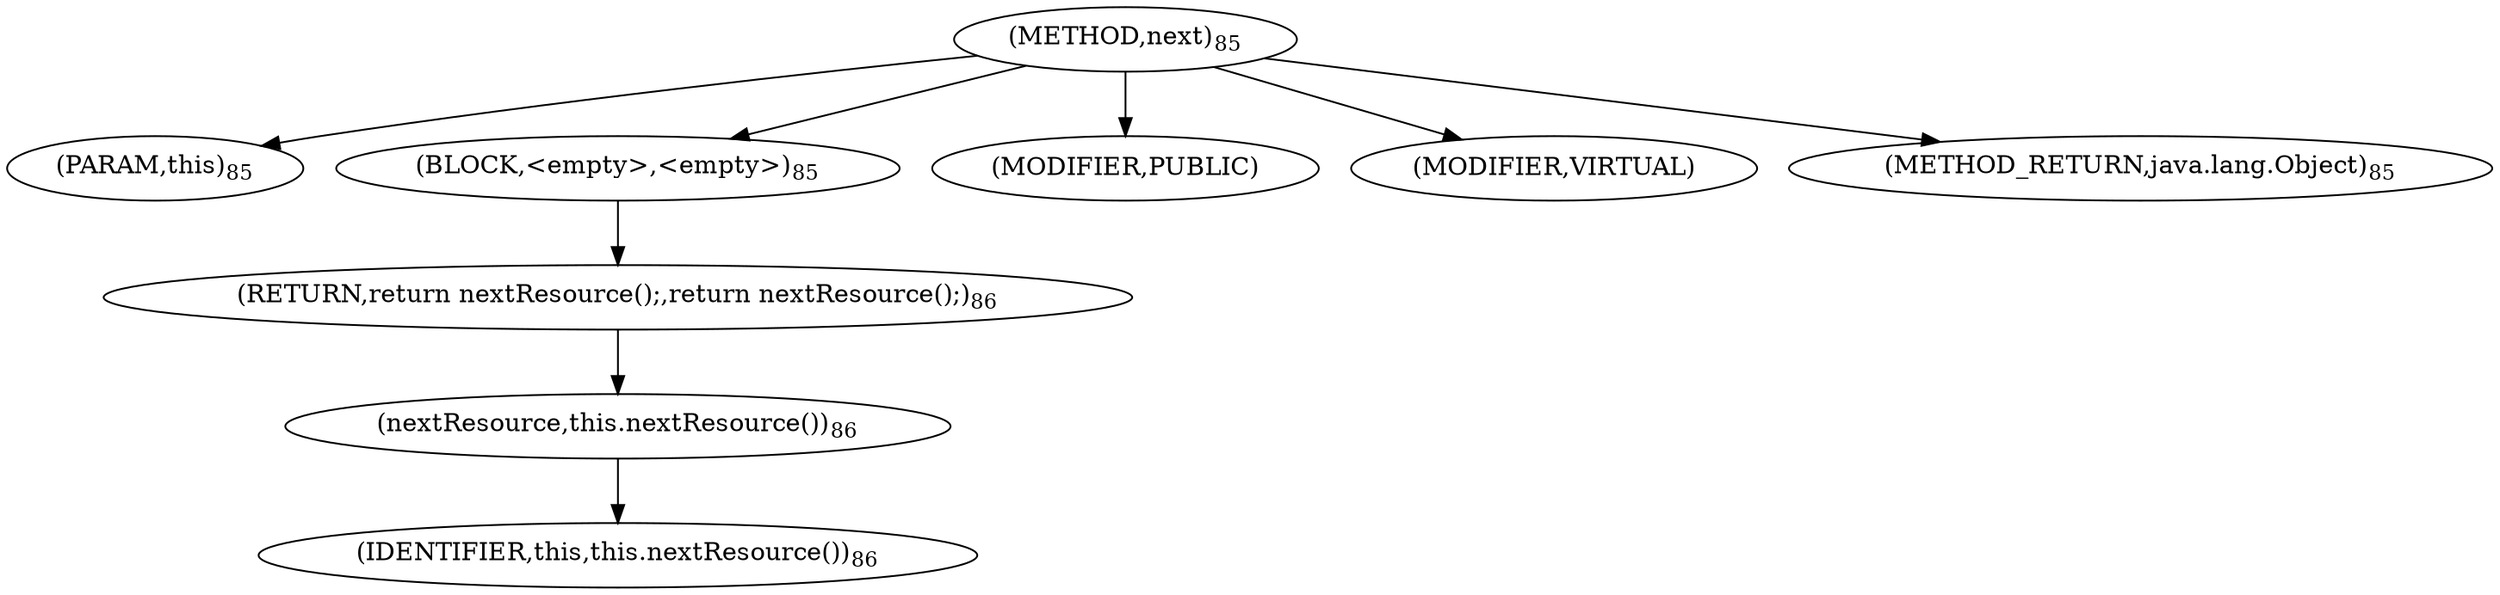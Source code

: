 digraph "next" {  
"152" [label = <(METHOD,next)<SUB>85</SUB>> ]
"7" [label = <(PARAM,this)<SUB>85</SUB>> ]
"153" [label = <(BLOCK,&lt;empty&gt;,&lt;empty&gt;)<SUB>85</SUB>> ]
"154" [label = <(RETURN,return nextResource();,return nextResource();)<SUB>86</SUB>> ]
"155" [label = <(nextResource,this.nextResource())<SUB>86</SUB>> ]
"6" [label = <(IDENTIFIER,this,this.nextResource())<SUB>86</SUB>> ]
"156" [label = <(MODIFIER,PUBLIC)> ]
"157" [label = <(MODIFIER,VIRTUAL)> ]
"158" [label = <(METHOD_RETURN,java.lang.Object)<SUB>85</SUB>> ]
  "152" -> "7" 
  "152" -> "153" 
  "152" -> "156" 
  "152" -> "157" 
  "152" -> "158" 
  "153" -> "154" 
  "154" -> "155" 
  "155" -> "6" 
}
